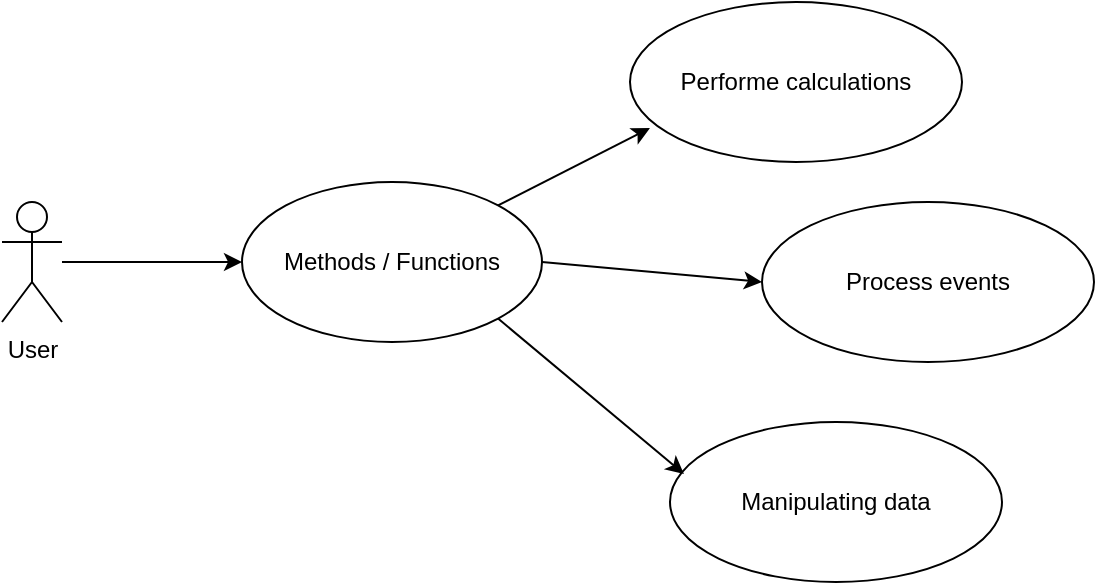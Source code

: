 <mxfile>
    <diagram id="l3jHF7qux_KvyfprSkhq" name="UseCase">
        <mxGraphModel dx="799" dy="458" grid="1" gridSize="10" guides="1" tooltips="1" connect="1" arrows="1" fold="1" page="1" pageScale="1" pageWidth="827" pageHeight="1169" math="0" shadow="0">
            <root>
                <mxCell id="0"/>
                <mxCell id="1" parent="0"/>
                <mxCell id="4" style="edgeStyle=none;html=1;entryX=0;entryY=0.5;entryDx=0;entryDy=0;" edge="1" parent="1" source="2" target="3">
                    <mxGeometry relative="1" as="geometry"/>
                </mxCell>
                <mxCell id="2" value="User" style="shape=umlActor;verticalLabelPosition=bottom;verticalAlign=top;html=1;outlineConnect=0;" vertex="1" parent="1">
                    <mxGeometry x="100" y="160" width="30" height="60" as="geometry"/>
                </mxCell>
                <mxCell id="9" style="edgeStyle=none;html=1;exitX=1;exitY=0.5;exitDx=0;exitDy=0;entryX=0;entryY=0.5;entryDx=0;entryDy=0;" edge="1" parent="1" source="3" target="6">
                    <mxGeometry relative="1" as="geometry"/>
                </mxCell>
                <mxCell id="3" value="Methods / Functions" style="ellipse;whiteSpace=wrap;html=1;" vertex="1" parent="1">
                    <mxGeometry x="220" y="150" width="150" height="80" as="geometry"/>
                </mxCell>
                <mxCell id="5" value="Performe calculations" style="ellipse;whiteSpace=wrap;html=1;" vertex="1" parent="1">
                    <mxGeometry x="414" y="60" width="166" height="80" as="geometry"/>
                </mxCell>
                <mxCell id="6" value="Process events" style="ellipse;whiteSpace=wrap;html=1;" vertex="1" parent="1">
                    <mxGeometry x="480" y="160" width="166" height="80" as="geometry"/>
                </mxCell>
                <mxCell id="7" value="Manipulating data" style="ellipse;whiteSpace=wrap;html=1;" vertex="1" parent="1">
                    <mxGeometry x="434" y="270" width="166" height="80" as="geometry"/>
                </mxCell>
                <mxCell id="8" style="edgeStyle=none;html=1;exitX=1;exitY=0;exitDx=0;exitDy=0;entryX=0.06;entryY=0.788;entryDx=0;entryDy=0;entryPerimeter=0;" edge="1" parent="1" source="3" target="5">
                    <mxGeometry relative="1" as="geometry"/>
                </mxCell>
                <mxCell id="10" style="edgeStyle=none;html=1;exitX=1;exitY=1;exitDx=0;exitDy=0;entryX=0.042;entryY=0.325;entryDx=0;entryDy=0;entryPerimeter=0;" edge="1" parent="1" source="3" target="7">
                    <mxGeometry relative="1" as="geometry"/>
                </mxCell>
            </root>
        </mxGraphModel>
    </diagram>
</mxfile>